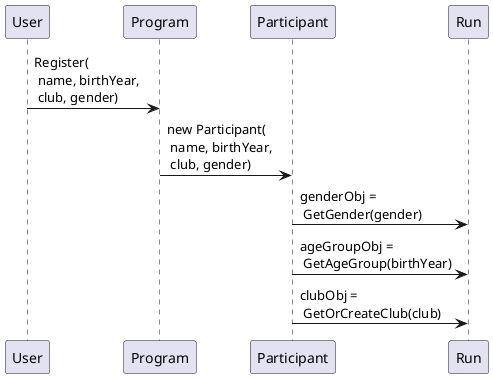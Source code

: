 ﻿@startuml


User -> Program : Register(\n name, birthYear, \n club, gender)
Program -> Participant: new Participant(\n name, birthYear, \n club, gender)
Participant -> Run: genderObj = \n GetGender(gender)
Participant -> Run: ageGroupObj = \n GetAgeGroup(birthYear)
Participant -> Run: clubObj = \n GetOrCreateClub(club)



@enduml